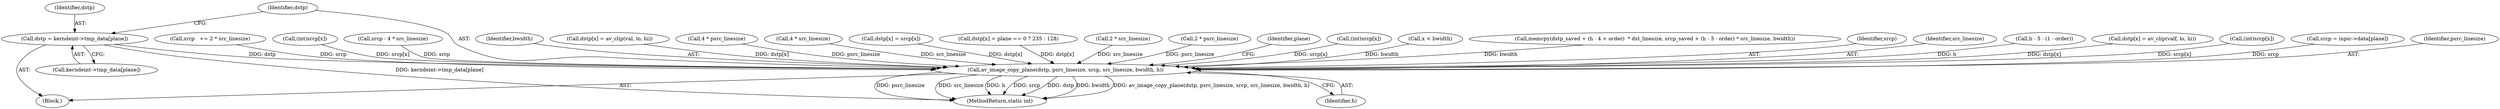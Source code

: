 digraph "0_FFmpeg_e43a0a232dbf6d3c161823c2e07c52e76227a1bc_5@array" {
"1001138" [label="(Call,dstp = kerndeint->tmp_data[plane])"];
"1001145" [label="(Call,av_image_copy_plane(dstp, psrc_linesize, srcp, src_linesize, bwidth, h))"];
"1001140" [label="(Call,kerndeint->tmp_data[plane])"];
"1000922" [label="(Call,dstp[x] = av_clip(valf, lo, hi))"];
"1000779" [label="(Call,(int)srcp[x])"];
"1001131" [label="(Call,srcp = inpic->data[plane])"];
"1001159" [label="(MethodReturn,static int)"];
"1001147" [label="(Identifier,psrc_linesize)"];
"1001081" [label="(Call,srcp   += 2 * src_linesize)"];
"1000622" [label="(Call,(int)srcp[x])"];
"1001138" [label="(Call,dstp = kerndeint->tmp_data[plane])"];
"1001151" [label="(Identifier,h)"];
"1000529" [label="(Call,srcp - 4 * src_linesize)"];
"1001146" [label="(Identifier,dstp)"];
"1001150" [label="(Identifier,bwidth)"];
"1001029" [label="(Call,dstp[x] = av_clip(val, lo, hi))"];
"1000492" [label="(Call,4 * psrc_linesize)"];
"1001145" [label="(Call,av_image_copy_plane(dstp, psrc_linesize, srcp, src_linesize, bwidth, h))"];
"1000264" [label="(Block,)"];
"1000557" [label="(Call,4 * src_linesize)"];
"1001139" [label="(Identifier,dstp)"];
"1001039" [label="(Call,dstp[x] = srcp[x])"];
"1000699" [label="(Call,dstp[x] = plane == 0 ? 235 : 128)"];
"1001123" [label="(Call,2 * src_linesize)"];
"1001078" [label="(Call,2 * psrc_linesize)"];
"1000263" [label="(Identifier,plane)"];
"1000956" [label="(Call,(int)srcp[x])"];
"1000598" [label="(Call,x < bwidth)"];
"1000420" [label="(Call,memcpy(dstp_saved + (h - 4 + order)  * dst_linesize, srcp_saved + (h - 3 - order) * src_linesize, bwidth))"];
"1001148" [label="(Identifier,srcp)"];
"1001149" [label="(Identifier,src_linesize)"];
"1000583" [label="(Call,h - 5 - (1 - order))"];
"1001138" -> "1000264"  [label="AST: "];
"1001138" -> "1001140"  [label="CFG: "];
"1001139" -> "1001138"  [label="AST: "];
"1001140" -> "1001138"  [label="AST: "];
"1001146" -> "1001138"  [label="CFG: "];
"1001138" -> "1001159"  [label="DDG: kerndeint->tmp_data[plane]"];
"1001138" -> "1001145"  [label="DDG: dstp"];
"1001145" -> "1000264"  [label="AST: "];
"1001145" -> "1001151"  [label="CFG: "];
"1001146" -> "1001145"  [label="AST: "];
"1001147" -> "1001145"  [label="AST: "];
"1001148" -> "1001145"  [label="AST: "];
"1001149" -> "1001145"  [label="AST: "];
"1001150" -> "1001145"  [label="AST: "];
"1001151" -> "1001145"  [label="AST: "];
"1000263" -> "1001145"  [label="CFG: "];
"1001145" -> "1001159"  [label="DDG: h"];
"1001145" -> "1001159"  [label="DDG: srcp"];
"1001145" -> "1001159"  [label="DDG: dstp"];
"1001145" -> "1001159"  [label="DDG: bwidth"];
"1001145" -> "1001159"  [label="DDG: av_image_copy_plane(dstp, psrc_linesize, srcp, src_linesize, bwidth, h)"];
"1001145" -> "1001159"  [label="DDG: psrc_linesize"];
"1001145" -> "1001159"  [label="DDG: src_linesize"];
"1000699" -> "1001145"  [label="DDG: dstp[x]"];
"1001039" -> "1001145"  [label="DDG: dstp[x]"];
"1001029" -> "1001145"  [label="DDG: dstp[x]"];
"1000922" -> "1001145"  [label="DDG: dstp[x]"];
"1001078" -> "1001145"  [label="DDG: psrc_linesize"];
"1000492" -> "1001145"  [label="DDG: psrc_linesize"];
"1000779" -> "1001145"  [label="DDG: srcp[x]"];
"1000622" -> "1001145"  [label="DDG: srcp[x]"];
"1000956" -> "1001145"  [label="DDG: srcp[x]"];
"1001131" -> "1001145"  [label="DDG: srcp"];
"1001081" -> "1001145"  [label="DDG: srcp"];
"1000529" -> "1001145"  [label="DDG: srcp"];
"1000557" -> "1001145"  [label="DDG: src_linesize"];
"1001123" -> "1001145"  [label="DDG: src_linesize"];
"1000598" -> "1001145"  [label="DDG: bwidth"];
"1000420" -> "1001145"  [label="DDG: bwidth"];
"1000583" -> "1001145"  [label="DDG: h"];
}
